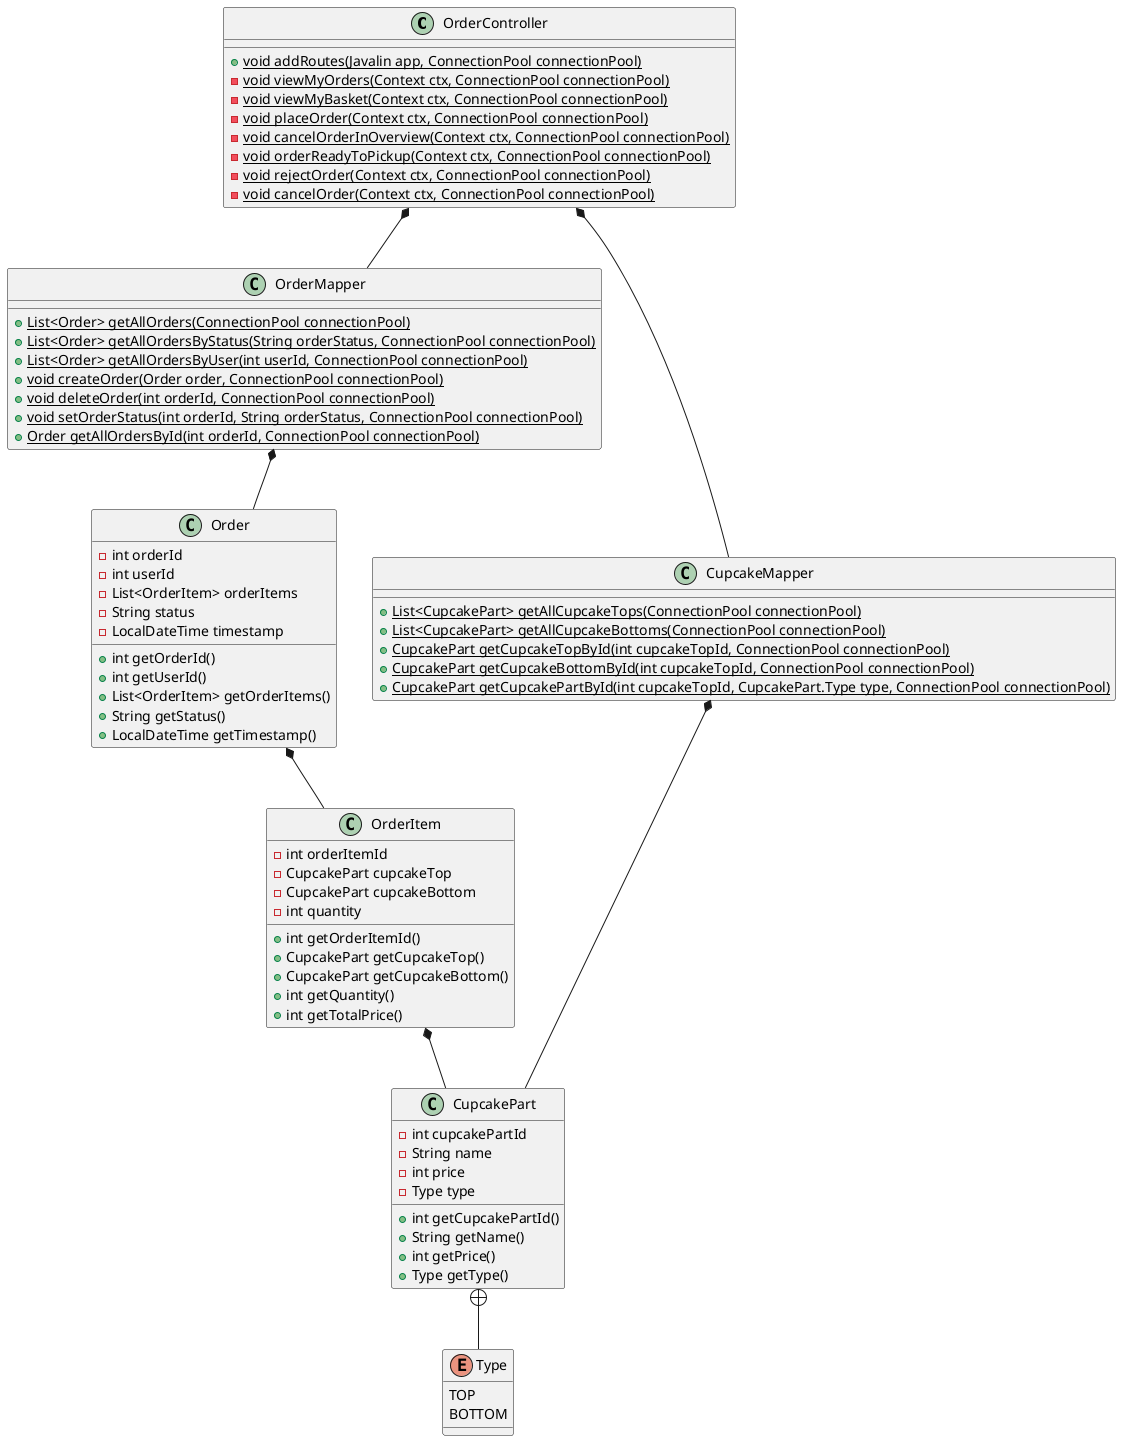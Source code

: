 @startuml
'https://plantuml.com/class-diagram

class OrderController {
+ {static} void addRoutes(Javalin app, ConnectionPool connectionPool)
- {static} void viewMyOrders(Context ctx, ConnectionPool connectionPool)
- {static} void viewMyBasket(Context ctx, ConnectionPool connectionPool)
- {static} void placeOrder(Context ctx, ConnectionPool connectionPool)
- {static} void cancelOrderInOverview(Context ctx, ConnectionPool connectionPool)
- {static} void orderReadyToPickup(Context ctx, ConnectionPool connectionPool)
- {static} void rejectOrder(Context ctx, ConnectionPool connectionPool)
- {static} void cancelOrder(Context ctx, ConnectionPool connectionPool)
}

class OrderMapper {
+ {static} List<Order> getAllOrders(ConnectionPool connectionPool)
+ {static} List<Order> getAllOrdersByStatus(String orderStatus, ConnectionPool connectionPool)
+ {static} List<Order> getAllOrdersByUser(int userId, ConnectionPool connectionPool)
+ {static} void createOrder(Order order, ConnectionPool connectionPool)
+ {static} void deleteOrder(int orderId, ConnectionPool connectionPool)
+ {static} void setOrderStatus(int orderId, String orderStatus, ConnectionPool connectionPool)
+ {static} Order getAllOrdersById(int orderId, ConnectionPool connectionPool)
}

class CupcakeMapper {
+ {static} List<CupcakePart> getAllCupcakeTops(ConnectionPool connectionPool)
+ {static} List<CupcakePart> getAllCupcakeBottoms(ConnectionPool connectionPool)
+ {static} CupcakePart getCupcakeTopById(int cupcakeTopId, ConnectionPool connectionPool)
+ {static} CupcakePart getCupcakeBottomById(int cupcakeTopId, ConnectionPool connectionPool)
+ {static} CupcakePart getCupcakePartById(int cupcakeTopId, CupcakePart.Type type, ConnectionPool connectionPool)
}

class Order {
- int orderId
- int userId
- List<OrderItem> orderItems
- String status
- LocalDateTime timestamp

+ int getOrderId()
+ int getUserId()
+ List<OrderItem> getOrderItems()
+ String getStatus()
+ LocalDateTime getTimestamp()
}

class OrderItem {
- int orderItemId
- CupcakePart cupcakeTop
- CupcakePart cupcakeBottom
- int quantity

+ int getOrderItemId()
+ CupcakePart getCupcakeTop()
+ CupcakePart getCupcakeBottom()
+ int getQuantity()
+ int getTotalPrice()
}

class CupcakePart {
- int cupcakePartId
- String name
- int price
- Type type

+ int getCupcakePartId()
+ String getName()
+ int getPrice()
+ Type getType()
}

enum Type {
TOP
BOTTOM
}

OrderController *-- OrderMapper
OrderController *-- CupcakeMapper

OrderMapper *-- Order
CupcakeMapper *-- CupcakePart

Order *-- OrderItem

OrderItem *-- CupcakePart

CupcakePart +-- Type

@enduml